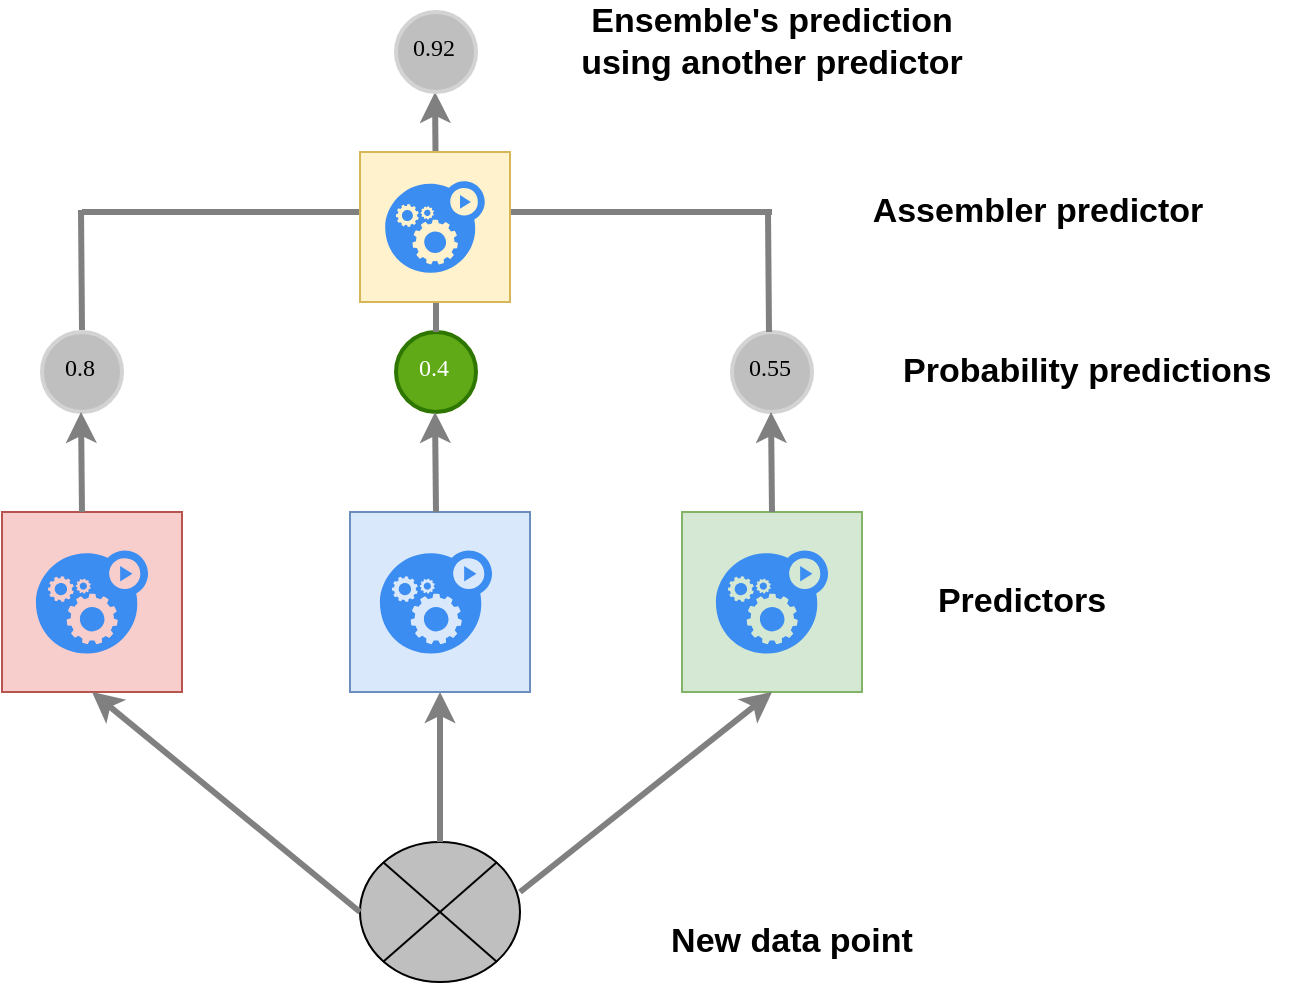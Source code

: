 <mxfile version="20.0.4" type="github">
  <diagram id="omt0cberr9jJtDYbEdg4" name="Page-1">
    <mxGraphModel dx="1209" dy="749" grid="1" gridSize="10" guides="1" tooltips="1" connect="1" arrows="1" fold="1" page="1" pageScale="1" pageWidth="850" pageHeight="1100" math="0" shadow="0">
      <root>
        <mxCell id="0" />
        <mxCell id="1" parent="0" />
        <mxCell id="W479gTMoT60DaLLZqEUJ-1" value="" style="shape=sumEllipse;perimeter=ellipsePerimeter;whiteSpace=wrap;html=1;backgroundOutline=1;fillColor=#BFBFBF;" parent="1" vertex="1">
          <mxGeometry x="339" y="515" width="80" height="70" as="geometry" />
        </mxCell>
        <mxCell id="W479gTMoT60DaLLZqEUJ-2" value="" style="whiteSpace=wrap;html=1;aspect=fixed;fillColor=#f8cecc;strokeColor=#b85450;" parent="1" vertex="1">
          <mxGeometry x="160" y="350" width="90" height="90" as="geometry" />
        </mxCell>
        <mxCell id="W479gTMoT60DaLLZqEUJ-3" value="" style="whiteSpace=wrap;html=1;aspect=fixed;fillColor=#dae8fc;strokeColor=#6c8ebf;" parent="1" vertex="1">
          <mxGeometry x="334" y="350" width="90" height="90" as="geometry" />
        </mxCell>
        <mxCell id="W479gTMoT60DaLLZqEUJ-4" value="" style="whiteSpace=wrap;html=1;aspect=fixed;fillColor=#d5e8d4;strokeColor=#82b366;" parent="1" vertex="1">
          <mxGeometry x="500" y="350" width="90" height="90" as="geometry" />
        </mxCell>
        <mxCell id="W479gTMoT60DaLLZqEUJ-5" value="0.8" style="ellipse;whiteSpace=wrap;html=1;aspect=fixed;strokeWidth=2;fontFamily=Tahoma;spacingBottom=4;spacingRight=2;strokeColor=#d3d3d3;fillColor=#BFBFBF;" parent="1" vertex="1">
          <mxGeometry x="180" y="260" width="40" height="40" as="geometry" />
        </mxCell>
        <mxCell id="W479gTMoT60DaLLZqEUJ-6" value="0.4" style="ellipse;whiteSpace=wrap;html=1;aspect=fixed;strokeWidth=2;fontFamily=Tahoma;spacingBottom=4;spacingRight=2;fillColor=#60a917;strokeColor=#2D7600;fontColor=#ffffff;" parent="1" vertex="1">
          <mxGeometry x="357" y="260" width="40" height="40" as="geometry" />
        </mxCell>
        <mxCell id="W479gTMoT60DaLLZqEUJ-7" value="0.55" style="ellipse;whiteSpace=wrap;html=1;aspect=fixed;strokeWidth=2;fontFamily=Tahoma;spacingBottom=4;spacingRight=2;strokeColor=#d3d3d3;fillColor=#BFBFBF;" parent="1" vertex="1">
          <mxGeometry x="525" y="260" width="40" height="40" as="geometry" />
        </mxCell>
        <mxCell id="W479gTMoT60DaLLZqEUJ-8" value="" style="sketch=0;html=1;aspect=fixed;strokeColor=none;shadow=0;align=center;verticalAlign=top;fillColor=#3B8DF1;shape=mxgraph.gcp2.gear_load" parent="1" vertex="1">
          <mxGeometry x="176.95" y="369.2" width="56.09" height="51.6" as="geometry" />
        </mxCell>
        <mxCell id="W479gTMoT60DaLLZqEUJ-9" value="" style="sketch=0;html=1;aspect=fixed;strokeColor=none;shadow=0;align=center;verticalAlign=top;fillColor=#3B8DF1;shape=mxgraph.gcp2.gear_load" parent="1" vertex="1">
          <mxGeometry x="348.95" y="369.2" width="56.09" height="51.6" as="geometry" />
        </mxCell>
        <mxCell id="W479gTMoT60DaLLZqEUJ-10" value="" style="sketch=0;html=1;aspect=fixed;strokeColor=none;shadow=0;align=center;verticalAlign=top;fillColor=#3B8DF1;shape=mxgraph.gcp2.gear_load" parent="1" vertex="1">
          <mxGeometry x="516.95" y="369.2" width="56.09" height="51.6" as="geometry" />
        </mxCell>
        <mxCell id="W479gTMoT60DaLLZqEUJ-11" value="" style="endArrow=classic;html=1;rounded=0;entryX=0.5;entryY=1;entryDx=0;entryDy=0;strokeWidth=3;strokeColor=#808080;" parent="1" target="W479gTMoT60DaLLZqEUJ-4" edge="1">
          <mxGeometry width="50" height="50" relative="1" as="geometry">
            <mxPoint x="419" y="540" as="sourcePoint" />
            <mxPoint x="469" y="490" as="targetPoint" />
          </mxGeometry>
        </mxCell>
        <mxCell id="W479gTMoT60DaLLZqEUJ-12" value="" style="endArrow=classic;html=1;rounded=0;entryX=0.5;entryY=1;entryDx=0;entryDy=0;strokeWidth=3;strokeColor=#808080;exitX=0.5;exitY=0;exitDx=0;exitDy=0;" parent="1" source="W479gTMoT60DaLLZqEUJ-1" target="W479gTMoT60DaLLZqEUJ-3" edge="1">
          <mxGeometry width="50" height="50" relative="1" as="geometry">
            <mxPoint x="380" y="510" as="sourcePoint" />
            <mxPoint x="488" y="420.8" as="targetPoint" />
          </mxGeometry>
        </mxCell>
        <mxCell id="W479gTMoT60DaLLZqEUJ-13" value="" style="endArrow=classic;html=1;rounded=0;entryX=0.5;entryY=1;entryDx=0;entryDy=0;strokeWidth=3;strokeColor=#808080;exitX=0;exitY=0.5;exitDx=0;exitDy=0;" parent="1" source="W479gTMoT60DaLLZqEUJ-1" target="W479gTMoT60DaLLZqEUJ-2" edge="1">
          <mxGeometry width="50" height="50" relative="1" as="geometry">
            <mxPoint x="208" y="560" as="sourcePoint" />
            <mxPoint x="334" y="460" as="targetPoint" />
          </mxGeometry>
        </mxCell>
        <mxCell id="W479gTMoT60DaLLZqEUJ-14" value="" style="endArrow=classic;html=1;rounded=0;entryX=0.5;entryY=1;entryDx=0;entryDy=0;strokeWidth=3;strokeColor=#808080;" parent="1" edge="1">
          <mxGeometry width="50" height="50" relative="1" as="geometry">
            <mxPoint x="377" y="350" as="sourcePoint" />
            <mxPoint x="376.5" y="300" as="targetPoint" />
          </mxGeometry>
        </mxCell>
        <mxCell id="W479gTMoT60DaLLZqEUJ-15" value="" style="endArrow=classic;html=1;rounded=0;entryX=0.5;entryY=1;entryDx=0;entryDy=0;strokeWidth=3;strokeColor=#808080;" parent="1" edge="1">
          <mxGeometry width="50" height="50" relative="1" as="geometry">
            <mxPoint x="545" y="350" as="sourcePoint" />
            <mxPoint x="544.5" y="300" as="targetPoint" />
          </mxGeometry>
        </mxCell>
        <mxCell id="W479gTMoT60DaLLZqEUJ-16" value="" style="endArrow=classic;html=1;rounded=0;entryX=0.5;entryY=1;entryDx=0;entryDy=0;strokeWidth=3;strokeColor=#808080;" parent="1" edge="1">
          <mxGeometry width="50" height="50" relative="1" as="geometry">
            <mxPoint x="200" y="350" as="sourcePoint" />
            <mxPoint x="199.5" y="300" as="targetPoint" />
          </mxGeometry>
        </mxCell>
        <mxCell id="W479gTMoT60DaLLZqEUJ-18" value="" style="endArrow=none;html=1;strokeColor=#808080;strokeWidth=3;curved=1;" parent="1" edge="1">
          <mxGeometry width="50" height="50" relative="1" as="geometry">
            <mxPoint x="200" y="200" as="sourcePoint" />
            <mxPoint x="380" y="200" as="targetPoint" />
          </mxGeometry>
        </mxCell>
        <mxCell id="W479gTMoT60DaLLZqEUJ-19" value="" style="endArrow=none;html=1;rounded=0;strokeColor=#808080;strokeWidth=3;" parent="1" edge="1">
          <mxGeometry width="50" height="50" relative="1" as="geometry">
            <mxPoint x="375" y="200" as="sourcePoint" />
            <mxPoint x="545" y="200" as="targetPoint" />
          </mxGeometry>
        </mxCell>
        <mxCell id="W479gTMoT60DaLLZqEUJ-20" value="" style="endArrow=classic;html=1;rounded=0;entryX=0.5;entryY=1;entryDx=0;entryDy=0;strokeWidth=3;strokeColor=#808080;" parent="1" edge="1">
          <mxGeometry width="50" height="50" relative="1" as="geometry">
            <mxPoint x="377" y="200" as="sourcePoint" />
            <mxPoint x="376.5" y="140" as="targetPoint" />
          </mxGeometry>
        </mxCell>
        <mxCell id="W479gTMoT60DaLLZqEUJ-21" value="" style="endArrow=none;html=1;strokeColor=#808080;strokeWidth=3;curved=1;exitX=0.5;exitY=0;exitDx=0;exitDy=0;" parent="1" edge="1">
          <mxGeometry width="50" height="50" relative="1" as="geometry">
            <mxPoint x="200" y="259" as="sourcePoint" />
            <mxPoint x="199.5" y="199" as="targetPoint" />
          </mxGeometry>
        </mxCell>
        <mxCell id="W479gTMoT60DaLLZqEUJ-23" value="" style="endArrow=none;html=1;strokeColor=#808080;strokeWidth=3;curved=1;exitX=0.5;exitY=0;exitDx=0;exitDy=0;" parent="1" edge="1">
          <mxGeometry width="50" height="50" relative="1" as="geometry">
            <mxPoint x="543.5" y="260" as="sourcePoint" />
            <mxPoint x="543" y="200" as="targetPoint" />
          </mxGeometry>
        </mxCell>
        <mxCell id="W479gTMoT60DaLLZqEUJ-24" value="0.92" style="ellipse;whiteSpace=wrap;html=1;aspect=fixed;strokeWidth=2;fontFamily=Tahoma;spacingBottom=4;spacingRight=2;strokeColor=#d3d3d3;fillColor=#BFBFBF;" parent="1" vertex="1">
          <mxGeometry x="357" y="100" width="40" height="40" as="geometry" />
        </mxCell>
        <mxCell id="W479gTMoT60DaLLZqEUJ-26" value="" style="endArrow=none;html=1;strokeColor=#808080;strokeWidth=3;curved=1;exitX=0.5;exitY=0;exitDx=0;exitDy=0;" parent="1" edge="1">
          <mxGeometry width="50" height="50" relative="1" as="geometry">
            <mxPoint x="377" y="260" as="sourcePoint" />
            <mxPoint x="377" y="200" as="targetPoint" />
          </mxGeometry>
        </mxCell>
        <mxCell id="W479gTMoT60DaLLZqEUJ-27" value="&lt;font style=&quot;font-size: 17px;&quot;&gt;&lt;b&gt;Ensemble&#39;s prediction&lt;br&gt;using another predictor&lt;br&gt;&lt;/b&gt;&lt;/font&gt;" style="text;html=1;strokeColor=none;fillColor=none;align=center;verticalAlign=middle;whiteSpace=wrap;rounded=0;fontSize=14;" parent="1" vertex="1">
          <mxGeometry x="440" y="100" width="210" height="30" as="geometry" />
        </mxCell>
        <mxCell id="W479gTMoT60DaLLZqEUJ-28" value="&lt;font style=&quot;font-size: 17px;&quot;&gt;&lt;b&gt;Probability predictions&amp;nbsp;&lt;br&gt;&lt;/b&gt;&lt;/font&gt;" style="text;html=1;strokeColor=none;fillColor=none;align=center;verticalAlign=middle;whiteSpace=wrap;rounded=0;fontSize=14;" parent="1" vertex="1">
          <mxGeometry x="600" y="265" width="210" height="30" as="geometry" />
        </mxCell>
        <mxCell id="W479gTMoT60DaLLZqEUJ-29" value="&lt;font style=&quot;font-size: 17px;&quot;&gt;&lt;b&gt;Predictors&lt;br&gt;&lt;/b&gt;&lt;/font&gt;" style="text;html=1;strokeColor=none;fillColor=none;align=center;verticalAlign=middle;whiteSpace=wrap;rounded=0;fontSize=14;" parent="1" vertex="1">
          <mxGeometry x="565" y="380" width="210" height="30" as="geometry" />
        </mxCell>
        <mxCell id="W479gTMoT60DaLLZqEUJ-30" value="&lt;font style=&quot;font-size: 17px;&quot;&gt;&lt;b&gt;New data point&lt;br&gt;&lt;/b&gt;&lt;/font&gt;" style="text;html=1;strokeColor=none;fillColor=none;align=center;verticalAlign=middle;whiteSpace=wrap;rounded=0;fontSize=14;" parent="1" vertex="1">
          <mxGeometry x="450" y="550" width="210" height="30" as="geometry" />
        </mxCell>
        <mxCell id="uNgRbP29Eox_onRTlay_-1" value="" style="whiteSpace=wrap;html=1;aspect=fixed;fillColor=#fff2cc;strokeColor=#d6b656;" vertex="1" parent="1">
          <mxGeometry x="339" y="170" width="75" height="75" as="geometry" />
        </mxCell>
        <mxCell id="uNgRbP29Eox_onRTlay_-2" value="" style="sketch=0;html=1;aspect=fixed;strokeColor=none;shadow=0;align=center;verticalAlign=top;fillColor=#3B8DF1;shape=mxgraph.gcp2.gear_load" vertex="1" parent="1">
          <mxGeometry x="351.6" y="184.6" width="49.79" height="45.8" as="geometry" />
        </mxCell>
        <mxCell id="uNgRbP29Eox_onRTlay_-3" value="&lt;font style=&quot;font-size: 17px;&quot;&gt;&lt;b&gt;Assembler predictor&lt;br&gt;&lt;/b&gt;&lt;/font&gt;" style="text;html=1;strokeColor=none;fillColor=none;align=center;verticalAlign=middle;whiteSpace=wrap;rounded=0;fontSize=14;" vertex="1" parent="1">
          <mxGeometry x="573.04" y="184.6" width="210" height="30" as="geometry" />
        </mxCell>
      </root>
    </mxGraphModel>
  </diagram>
</mxfile>
